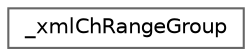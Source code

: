 digraph "Graphical Class Hierarchy"
{
 // LATEX_PDF_SIZE
  bgcolor="transparent";
  edge [fontname=Helvetica,fontsize=10,labelfontname=Helvetica,labelfontsize=10];
  node [fontname=Helvetica,fontsize=10,shape=box,height=0.2,width=0.4];
  rankdir="LR";
  Node0 [label="_xmlChRangeGroup",height=0.2,width=0.4,color="grey40", fillcolor="white", style="filled",URL="$struct__xml_ch_range_group.html",tooltip=" "];
}
